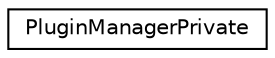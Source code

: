 digraph "类继承关系图"
{
  edge [fontname="Helvetica",fontsize="10",labelfontname="Helvetica",labelfontsize="10"];
  node [fontname="Helvetica",fontsize="10",shape=record];
  rankdir="LR";
  Node0 [label="PluginManagerPrivate",height=0.2,width=0.4,color="black", fillcolor="white", style="filled",URL="$class_plugin_manager_private.html"];
}
